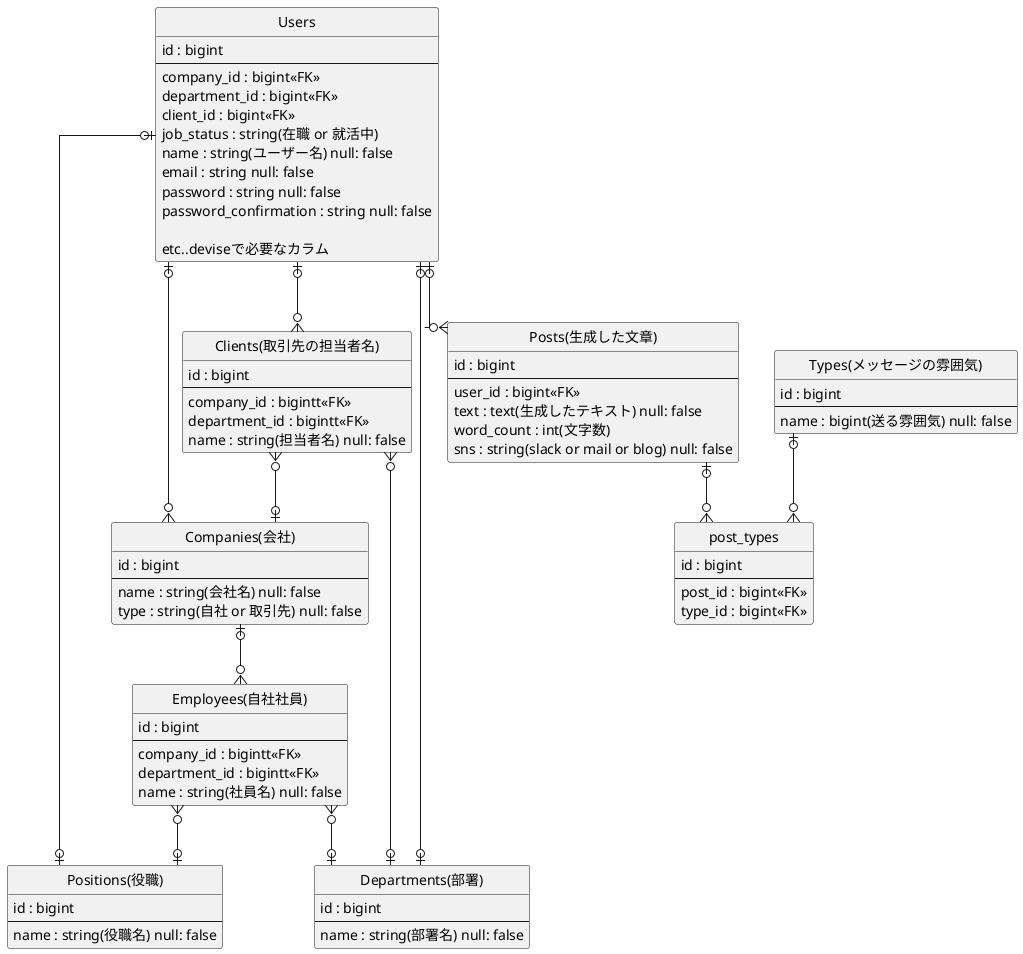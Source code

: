 @startuml app_ai
' hide the spot
hide circle

' avoid problems with angled crows feet
skinparam linetype ortho

entity "Users" as USERS {
    id : bigint
    --
    company_id : bigint<<FK>>
    department_id : bigint<<FK>>
    client_id : bigint<<FK>>
    job_status : string(在職 or 就活中)
    name : string(ユーザー名) null: false
    email : string null: false
    password : string null: false
    password_confirmation : string null: false

    etc..deviseで必要なカラム
}

entity "Posts(生成した文章)" as POSTS {
    id : bigint
    --
    user_id : bigint<<FK>>
    text : text(生成したテキスト) null: false
    word_count : int(文字数)
    sns : string(slack or mail or blog) null: false
}

entity "post_types" as POSTTYPES {
    id : bigint
    --
    post_id : bigint<<FK>>
    type_id : bigint<<FK>>
}

entity "Types(メッセージの雰囲気)" as TYPES {
    id : bigint
    --
    name : bigint(送る雰囲気) null: false
}

entity "Employees(自社社員)" as EMPLOYEES {
    id : bigint
    --
    company_id : bigintt<<FK>>
    department_id : bigintt<<FK>>
    name : string(社員名) null: false
}

entity "Departments(部署)" as DEPARTMENTS {
    id : bigint
    --
    name : string(部署名) null: false
}

entity "Companies(会社)" as COMPANIES {
    id : bigint
    --
    name : string(会社名) null: false
    type : string(自社 or 取引先) null: false
}

entity "Positions(役職)" as POSITIONS {
    id : bigint
    --
    name : string(役職名) null: false
}

entity "Clients(取引先の担当者名)" as CLIENTS {
    id : bigint
    --
    company_id : bigintt<<FK>>
    department_id : bigintt<<FK>>
    name : string(担当者名) null: false
}

USERS |o--o{ COMPANIES
USERS |o--o| DEPARTMENTS
USERS |o--o| POSITIONS
USERS |o--o{ POSTS
USERS |o--o{ CLIENTS

COMPANIES |o--o{ EMPLOYEES
EMPLOYEES }o--o| DEPARTMENTS
EMPLOYEES }o--o| POSITIONS

CLIENTS }o--o| COMPANIES
CLIENTS }o--o| DEPARTMENTS

POSTS |o--o{ POSTTYPES
TYPES |o--o{ POSTTYPES

@enduml
